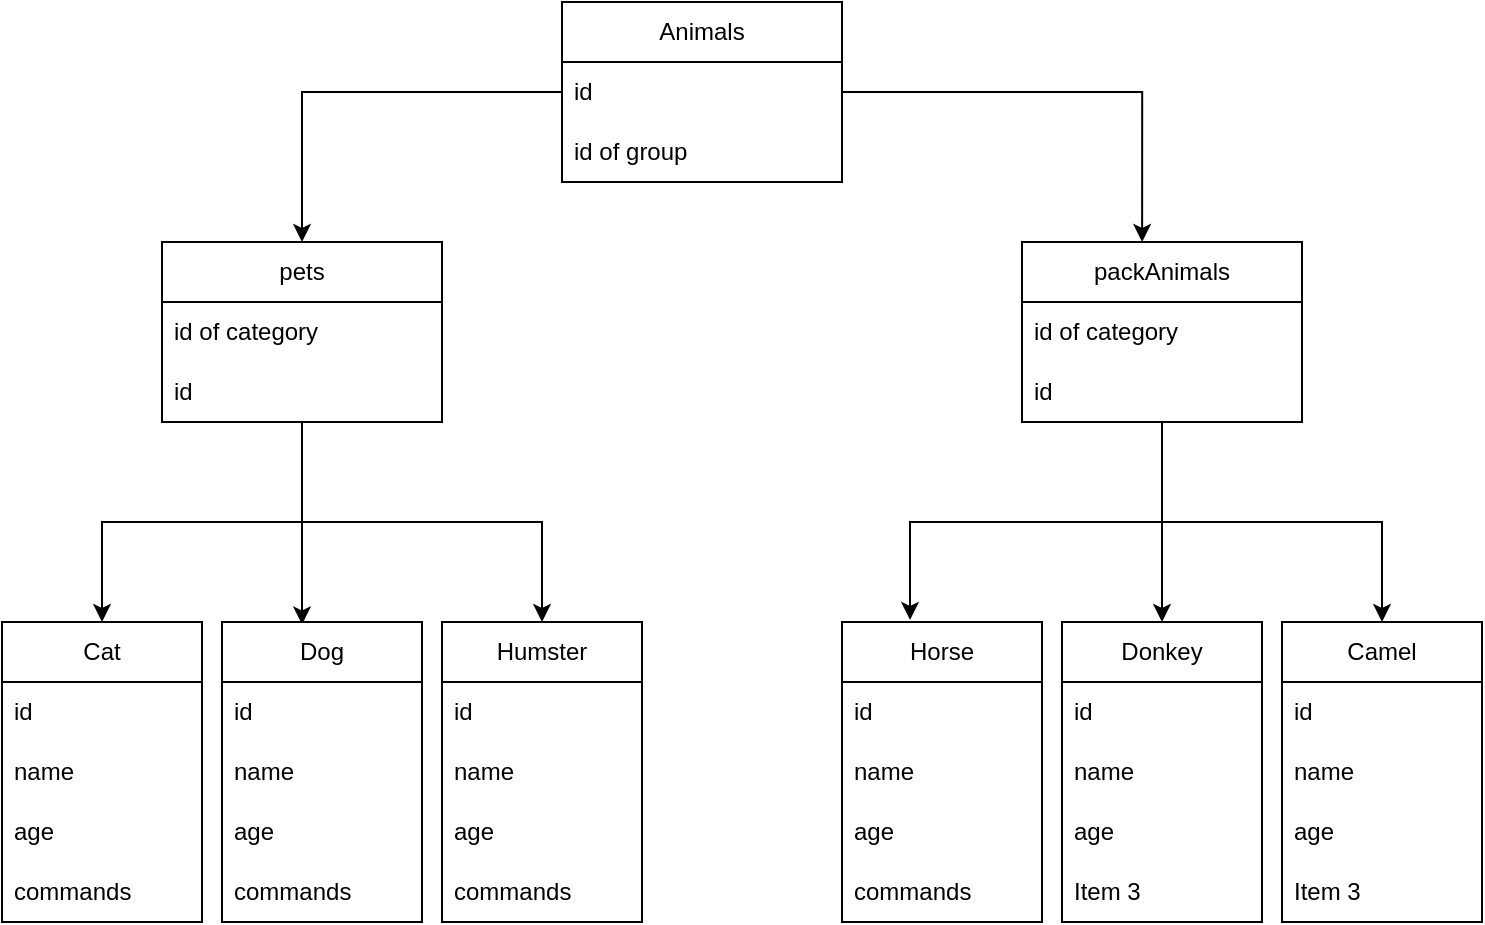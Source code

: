 <mxfile version="23.1.1" type="github">
  <diagram id="RW9AH-2ComDGnkUBiTBQ" name="Страница 1">
    <mxGraphModel dx="2074" dy="1142" grid="1" gridSize="10" guides="1" tooltips="1" connect="1" arrows="1" fold="1" page="1" pageScale="1" pageWidth="827" pageHeight="1169" math="0" shadow="0">
      <root>
        <mxCell id="0" />
        <mxCell id="1" parent="0" />
        <mxCell id="ZF28mPZwN4n5ADXXzivJ-21" value="" style="edgeStyle=orthogonalEdgeStyle;rounded=0;orthogonalLoop=1;jettySize=auto;html=1;entryX=0.5;entryY=0;entryDx=0;entryDy=0;" parent="1" source="ZF28mPZwN4n5ADXXzivJ-2" target="ZF28mPZwN4n5ADXXzivJ-10" edge="1">
          <mxGeometry relative="1" as="geometry">
            <mxPoint x="200" y="85" as="targetPoint" />
          </mxGeometry>
        </mxCell>
        <mxCell id="ZF28mPZwN4n5ADXXzivJ-28" value="" style="edgeStyle=orthogonalEdgeStyle;rounded=0;orthogonalLoop=1;jettySize=auto;html=1;entryX=0.429;entryY=0;entryDx=0;entryDy=0;entryPerimeter=0;" parent="1" source="ZF28mPZwN4n5ADXXzivJ-2" target="ZF28mPZwN4n5ADXXzivJ-6" edge="1">
          <mxGeometry relative="1" as="geometry">
            <mxPoint x="560" y="85" as="targetPoint" />
          </mxGeometry>
        </mxCell>
        <mxCell id="ZF28mPZwN4n5ADXXzivJ-2" value="Animals" style="swimlane;fontStyle=0;childLayout=stackLayout;horizontal=1;startSize=30;horizontalStack=0;resizeParent=1;resizeParentMax=0;resizeLast=0;collapsible=1;marginBottom=0;whiteSpace=wrap;html=1;" parent="1" vertex="1">
          <mxGeometry x="310" y="40" width="140" height="90" as="geometry" />
        </mxCell>
        <mxCell id="ZF28mPZwN4n5ADXXzivJ-5" value="id" style="text;strokeColor=none;fillColor=none;align=left;verticalAlign=middle;spacingLeft=4;spacingRight=4;overflow=hidden;points=[[0,0.5],[1,0.5]];portConstraint=eastwest;rotatable=0;whiteSpace=wrap;html=1;" parent="ZF28mPZwN4n5ADXXzivJ-2" vertex="1">
          <mxGeometry y="30" width="140" height="30" as="geometry" />
        </mxCell>
        <mxCell id="ZF28mPZwN4n5ADXXzivJ-56" value="id of group" style="text;strokeColor=none;fillColor=none;align=left;verticalAlign=middle;spacingLeft=4;spacingRight=4;overflow=hidden;points=[[0,0.5],[1,0.5]];portConstraint=eastwest;rotatable=0;whiteSpace=wrap;html=1;" parent="ZF28mPZwN4n5ADXXzivJ-2" vertex="1">
          <mxGeometry y="60" width="140" height="30" as="geometry" />
        </mxCell>
        <mxCell id="ZF28mPZwN4n5ADXXzivJ-76" value="" style="edgeStyle=orthogonalEdgeStyle;rounded=0;orthogonalLoop=1;jettySize=auto;html=1;entryX=0.5;entryY=0;entryDx=0;entryDy=0;" parent="1" source="ZF28mPZwN4n5ADXXzivJ-6" target="ZF28mPZwN4n5ADXXzivJ-49" edge="1">
          <mxGeometry relative="1" as="geometry">
            <mxPoint x="630" y="500" as="targetPoint" />
          </mxGeometry>
        </mxCell>
        <mxCell id="ZF28mPZwN4n5ADXXzivJ-78" value="" style="edgeStyle=orthogonalEdgeStyle;rounded=0;orthogonalLoop=1;jettySize=auto;html=1;entryX=0.34;entryY=-0.007;entryDx=0;entryDy=0;entryPerimeter=0;" parent="1" source="ZF28mPZwN4n5ADXXzivJ-6" target="ZF28mPZwN4n5ADXXzivJ-41" edge="1">
          <mxGeometry relative="1" as="geometry">
            <mxPoint x="630" y="500" as="targetPoint" />
          </mxGeometry>
        </mxCell>
        <mxCell id="ZF28mPZwN4n5ADXXzivJ-6" value="packAnimals" style="swimlane;fontStyle=0;childLayout=stackLayout;horizontal=1;startSize=30;horizontalStack=0;resizeParent=1;resizeParentMax=0;resizeLast=0;collapsible=1;marginBottom=0;whiteSpace=wrap;html=1;" parent="1" vertex="1">
          <mxGeometry x="540" y="160" width="140" height="90" as="geometry" />
        </mxCell>
        <mxCell id="ZF28mPZwN4n5ADXXzivJ-8" value="id of category" style="text;strokeColor=none;fillColor=none;align=left;verticalAlign=middle;spacingLeft=4;spacingRight=4;overflow=hidden;points=[[0,0.5],[1,0.5]];portConstraint=eastwest;rotatable=0;whiteSpace=wrap;html=1;" parent="ZF28mPZwN4n5ADXXzivJ-6" vertex="1">
          <mxGeometry y="30" width="140" height="30" as="geometry" />
        </mxCell>
        <mxCell id="ZF28mPZwN4n5ADXXzivJ-9" value="id" style="text;strokeColor=none;fillColor=none;align=left;verticalAlign=middle;spacingLeft=4;spacingRight=4;overflow=hidden;points=[[0,0.5],[1,0.5]];portConstraint=eastwest;rotatable=0;whiteSpace=wrap;html=1;" parent="ZF28mPZwN4n5ADXXzivJ-6" vertex="1">
          <mxGeometry y="60" width="140" height="30" as="geometry" />
        </mxCell>
        <mxCell id="ZF28mPZwN4n5ADXXzivJ-53" value="" style="edgeStyle=orthogonalEdgeStyle;rounded=0;orthogonalLoop=1;jettySize=auto;html=1;entryX=0.5;entryY=0;entryDx=0;entryDy=0;" parent="1" source="ZF28mPZwN4n5ADXXzivJ-10" target="ZF28mPZwN4n5ADXXzivJ-29" edge="1">
          <mxGeometry relative="1" as="geometry" />
        </mxCell>
        <mxCell id="ZF28mPZwN4n5ADXXzivJ-54" value="" style="edgeStyle=orthogonalEdgeStyle;rounded=0;orthogonalLoop=1;jettySize=auto;html=1;entryX=0.5;entryY=0;entryDx=0;entryDy=0;" parent="1" source="ZF28mPZwN4n5ADXXzivJ-10" target="ZF28mPZwN4n5ADXXzivJ-37" edge="1">
          <mxGeometry relative="1" as="geometry" />
        </mxCell>
        <mxCell id="ZF28mPZwN4n5ADXXzivJ-55" value="" style="edgeStyle=orthogonalEdgeStyle;rounded=0;orthogonalLoop=1;jettySize=auto;html=1;entryX=0.4;entryY=0.008;entryDx=0;entryDy=0;entryPerimeter=0;" parent="1" source="ZF28mPZwN4n5ADXXzivJ-10" target="ZF28mPZwN4n5ADXXzivJ-33" edge="1">
          <mxGeometry relative="1" as="geometry" />
        </mxCell>
        <mxCell id="ZF28mPZwN4n5ADXXzivJ-10" value="pets" style="swimlane;fontStyle=0;childLayout=stackLayout;horizontal=1;startSize=30;horizontalStack=0;resizeParent=1;resizeParentMax=0;resizeLast=0;collapsible=1;marginBottom=0;whiteSpace=wrap;html=1;" parent="1" vertex="1">
          <mxGeometry x="110" y="160" width="140" height="90" as="geometry" />
        </mxCell>
        <mxCell id="ZF28mPZwN4n5ADXXzivJ-12" value="id of category" style="text;strokeColor=none;fillColor=none;align=left;verticalAlign=middle;spacingLeft=4;spacingRight=4;overflow=hidden;points=[[0,0.5],[1,0.5]];portConstraint=eastwest;rotatable=0;whiteSpace=wrap;html=1;" parent="ZF28mPZwN4n5ADXXzivJ-10" vertex="1">
          <mxGeometry y="30" width="140" height="30" as="geometry" />
        </mxCell>
        <mxCell id="ZF28mPZwN4n5ADXXzivJ-13" value="id" style="text;strokeColor=none;fillColor=none;align=left;verticalAlign=middle;spacingLeft=4;spacingRight=4;overflow=hidden;points=[[0,0.5],[1,0.5]];portConstraint=eastwest;rotatable=0;whiteSpace=wrap;html=1;" parent="ZF28mPZwN4n5ADXXzivJ-10" vertex="1">
          <mxGeometry y="60" width="140" height="30" as="geometry" />
        </mxCell>
        <mxCell id="ZF28mPZwN4n5ADXXzivJ-29" value="Cat" style="swimlane;fontStyle=0;childLayout=stackLayout;horizontal=1;startSize=30;horizontalStack=0;resizeParent=1;resizeParentMax=0;resizeLast=0;collapsible=1;marginBottom=0;whiteSpace=wrap;html=1;" parent="1" vertex="1">
          <mxGeometry x="30" y="350" width="100" height="150" as="geometry" />
        </mxCell>
        <mxCell id="ZF28mPZwN4n5ADXXzivJ-30" value="id" style="text;strokeColor=none;fillColor=none;align=left;verticalAlign=middle;spacingLeft=4;spacingRight=4;overflow=hidden;points=[[0,0.5],[1,0.5]];portConstraint=eastwest;rotatable=0;whiteSpace=wrap;html=1;" parent="ZF28mPZwN4n5ADXXzivJ-29" vertex="1">
          <mxGeometry y="30" width="100" height="30" as="geometry" />
        </mxCell>
        <mxCell id="ZF28mPZwN4n5ADXXzivJ-31" value="name" style="text;strokeColor=none;fillColor=none;align=left;verticalAlign=middle;spacingLeft=4;spacingRight=4;overflow=hidden;points=[[0,0.5],[1,0.5]];portConstraint=eastwest;rotatable=0;whiteSpace=wrap;html=1;" parent="ZF28mPZwN4n5ADXXzivJ-29" vertex="1">
          <mxGeometry y="60" width="100" height="30" as="geometry" />
        </mxCell>
        <mxCell id="ZF28mPZwN4n5ADXXzivJ-59" value="age" style="text;strokeColor=none;fillColor=none;align=left;verticalAlign=middle;spacingLeft=4;spacingRight=4;overflow=hidden;points=[[0,0.5],[1,0.5]];portConstraint=eastwest;rotatable=0;whiteSpace=wrap;html=1;" parent="ZF28mPZwN4n5ADXXzivJ-29" vertex="1">
          <mxGeometry y="90" width="100" height="30" as="geometry" />
        </mxCell>
        <mxCell id="ZF28mPZwN4n5ADXXzivJ-32" value="commands" style="text;strokeColor=none;fillColor=none;align=left;verticalAlign=middle;spacingLeft=4;spacingRight=4;overflow=hidden;points=[[0,0.5],[1,0.5]];portConstraint=eastwest;rotatable=0;whiteSpace=wrap;html=1;" parent="ZF28mPZwN4n5ADXXzivJ-29" vertex="1">
          <mxGeometry y="120" width="100" height="30" as="geometry" />
        </mxCell>
        <mxCell id="ZF28mPZwN4n5ADXXzivJ-33" value="Dog" style="swimlane;fontStyle=0;childLayout=stackLayout;horizontal=1;startSize=30;horizontalStack=0;resizeParent=1;resizeParentMax=0;resizeLast=0;collapsible=1;marginBottom=0;whiteSpace=wrap;html=1;" parent="1" vertex="1">
          <mxGeometry x="140" y="350" width="100" height="150" as="geometry" />
        </mxCell>
        <mxCell id="ZF28mPZwN4n5ADXXzivJ-34" value="id&lt;span style=&quot;white-space: pre;&quot;&gt;&#x9;&lt;/span&gt;" style="text;strokeColor=none;fillColor=none;align=left;verticalAlign=middle;spacingLeft=4;spacingRight=4;overflow=hidden;points=[[0,0.5],[1,0.5]];portConstraint=eastwest;rotatable=0;whiteSpace=wrap;html=1;" parent="ZF28mPZwN4n5ADXXzivJ-33" vertex="1">
          <mxGeometry y="30" width="100" height="30" as="geometry" />
        </mxCell>
        <mxCell id="ZF28mPZwN4n5ADXXzivJ-35" value="name" style="text;strokeColor=none;fillColor=none;align=left;verticalAlign=middle;spacingLeft=4;spacingRight=4;overflow=hidden;points=[[0,0.5],[1,0.5]];portConstraint=eastwest;rotatable=0;whiteSpace=wrap;html=1;" parent="ZF28mPZwN4n5ADXXzivJ-33" vertex="1">
          <mxGeometry y="60" width="100" height="30" as="geometry" />
        </mxCell>
        <mxCell id="ZF28mPZwN4n5ADXXzivJ-36" value="age" style="text;strokeColor=none;fillColor=none;align=left;verticalAlign=middle;spacingLeft=4;spacingRight=4;overflow=hidden;points=[[0,0.5],[1,0.5]];portConstraint=eastwest;rotatable=0;whiteSpace=wrap;html=1;" parent="ZF28mPZwN4n5ADXXzivJ-33" vertex="1">
          <mxGeometry y="90" width="100" height="30" as="geometry" />
        </mxCell>
        <mxCell id="ZF28mPZwN4n5ADXXzivJ-64" value="commands" style="text;strokeColor=none;fillColor=none;align=left;verticalAlign=middle;spacingLeft=4;spacingRight=4;overflow=hidden;points=[[0,0.5],[1,0.5]];portConstraint=eastwest;rotatable=0;whiteSpace=wrap;html=1;" parent="ZF28mPZwN4n5ADXXzivJ-33" vertex="1">
          <mxGeometry y="120" width="100" height="30" as="geometry" />
        </mxCell>
        <mxCell id="ZF28mPZwN4n5ADXXzivJ-37" value="Humster" style="swimlane;fontStyle=0;childLayout=stackLayout;horizontal=1;startSize=30;horizontalStack=0;resizeParent=1;resizeParentMax=0;resizeLast=0;collapsible=1;marginBottom=0;whiteSpace=wrap;html=1;" parent="1" vertex="1">
          <mxGeometry x="250" y="350" width="100" height="150" as="geometry" />
        </mxCell>
        <mxCell id="ZF28mPZwN4n5ADXXzivJ-38" value="id" style="text;strokeColor=none;fillColor=none;align=left;verticalAlign=middle;spacingLeft=4;spacingRight=4;overflow=hidden;points=[[0,0.5],[1,0.5]];portConstraint=eastwest;rotatable=0;whiteSpace=wrap;html=1;" parent="ZF28mPZwN4n5ADXXzivJ-37" vertex="1">
          <mxGeometry y="30" width="100" height="30" as="geometry" />
        </mxCell>
        <mxCell id="ZF28mPZwN4n5ADXXzivJ-39" value="name" style="text;strokeColor=none;fillColor=none;align=left;verticalAlign=middle;spacingLeft=4;spacingRight=4;overflow=hidden;points=[[0,0.5],[1,0.5]];portConstraint=eastwest;rotatable=0;whiteSpace=wrap;html=1;" parent="ZF28mPZwN4n5ADXXzivJ-37" vertex="1">
          <mxGeometry y="60" width="100" height="30" as="geometry" />
        </mxCell>
        <mxCell id="ZF28mPZwN4n5ADXXzivJ-61" value="age" style="text;strokeColor=none;fillColor=none;align=left;verticalAlign=middle;spacingLeft=4;spacingRight=4;overflow=hidden;points=[[0,0.5],[1,0.5]];portConstraint=eastwest;rotatable=0;whiteSpace=wrap;html=1;" parent="ZF28mPZwN4n5ADXXzivJ-37" vertex="1">
          <mxGeometry y="90" width="100" height="30" as="geometry" />
        </mxCell>
        <mxCell id="ZF28mPZwN4n5ADXXzivJ-40" value="commands" style="text;strokeColor=none;fillColor=none;align=left;verticalAlign=middle;spacingLeft=4;spacingRight=4;overflow=hidden;points=[[0,0.5],[1,0.5]];portConstraint=eastwest;rotatable=0;whiteSpace=wrap;html=1;" parent="ZF28mPZwN4n5ADXXzivJ-37" vertex="1">
          <mxGeometry y="120" width="100" height="30" as="geometry" />
        </mxCell>
        <mxCell id="ZF28mPZwN4n5ADXXzivJ-41" value="Horse" style="swimlane;fontStyle=0;childLayout=stackLayout;horizontal=1;startSize=30;horizontalStack=0;resizeParent=1;resizeParentMax=0;resizeLast=0;collapsible=1;marginBottom=0;whiteSpace=wrap;html=1;" parent="1" vertex="1">
          <mxGeometry x="450" y="350" width="100" height="150" as="geometry" />
        </mxCell>
        <mxCell id="ZF28mPZwN4n5ADXXzivJ-42" value="id" style="text;strokeColor=none;fillColor=none;align=left;verticalAlign=middle;spacingLeft=4;spacingRight=4;overflow=hidden;points=[[0,0.5],[1,0.5]];portConstraint=eastwest;rotatable=0;whiteSpace=wrap;html=1;" parent="ZF28mPZwN4n5ADXXzivJ-41" vertex="1">
          <mxGeometry y="30" width="100" height="30" as="geometry" />
        </mxCell>
        <mxCell id="ZF28mPZwN4n5ADXXzivJ-43" value="name" style="text;strokeColor=none;fillColor=none;align=left;verticalAlign=middle;spacingLeft=4;spacingRight=4;overflow=hidden;points=[[0,0.5],[1,0.5]];portConstraint=eastwest;rotatable=0;whiteSpace=wrap;html=1;" parent="ZF28mPZwN4n5ADXXzivJ-41" vertex="1">
          <mxGeometry y="60" width="100" height="30" as="geometry" />
        </mxCell>
        <mxCell id="ZF28mPZwN4n5ADXXzivJ-72" value="age" style="text;strokeColor=none;fillColor=none;align=left;verticalAlign=middle;spacingLeft=4;spacingRight=4;overflow=hidden;points=[[0,0.5],[1,0.5]];portConstraint=eastwest;rotatable=0;whiteSpace=wrap;html=1;" parent="ZF28mPZwN4n5ADXXzivJ-41" vertex="1">
          <mxGeometry y="90" width="100" height="30" as="geometry" />
        </mxCell>
        <mxCell id="ZF28mPZwN4n5ADXXzivJ-44" value="commands" style="text;strokeColor=none;fillColor=none;align=left;verticalAlign=middle;spacingLeft=4;spacingRight=4;overflow=hidden;points=[[0,0.5],[1,0.5]];portConstraint=eastwest;rotatable=0;whiteSpace=wrap;html=1;" parent="ZF28mPZwN4n5ADXXzivJ-41" vertex="1">
          <mxGeometry y="120" width="100" height="30" as="geometry" />
        </mxCell>
        <mxCell id="ZF28mPZwN4n5ADXXzivJ-45" value="Donkey" style="swimlane;fontStyle=0;childLayout=stackLayout;horizontal=1;startSize=30;horizontalStack=0;resizeParent=1;resizeParentMax=0;resizeLast=0;collapsible=1;marginBottom=0;whiteSpace=wrap;html=1;" parent="1" vertex="1">
          <mxGeometry x="560" y="350" width="100" height="150" as="geometry" />
        </mxCell>
        <mxCell id="ZF28mPZwN4n5ADXXzivJ-46" value="id" style="text;strokeColor=none;fillColor=none;align=left;verticalAlign=middle;spacingLeft=4;spacingRight=4;overflow=hidden;points=[[0,0.5],[1,0.5]];portConstraint=eastwest;rotatable=0;whiteSpace=wrap;html=1;" parent="ZF28mPZwN4n5ADXXzivJ-45" vertex="1">
          <mxGeometry y="30" width="100" height="30" as="geometry" />
        </mxCell>
        <mxCell id="ZF28mPZwN4n5ADXXzivJ-47" value="name" style="text;strokeColor=none;fillColor=none;align=left;verticalAlign=middle;spacingLeft=4;spacingRight=4;overflow=hidden;points=[[0,0.5],[1,0.5]];portConstraint=eastwest;rotatable=0;whiteSpace=wrap;html=1;" parent="ZF28mPZwN4n5ADXXzivJ-45" vertex="1">
          <mxGeometry y="60" width="100" height="30" as="geometry" />
        </mxCell>
        <mxCell id="ZF28mPZwN4n5ADXXzivJ-71" value="age" style="text;strokeColor=none;fillColor=none;align=left;verticalAlign=middle;spacingLeft=4;spacingRight=4;overflow=hidden;points=[[0,0.5],[1,0.5]];portConstraint=eastwest;rotatable=0;whiteSpace=wrap;html=1;" parent="ZF28mPZwN4n5ADXXzivJ-45" vertex="1">
          <mxGeometry y="90" width="100" height="30" as="geometry" />
        </mxCell>
        <mxCell id="ZF28mPZwN4n5ADXXzivJ-48" value="Item 3" style="text;strokeColor=none;fillColor=none;align=left;verticalAlign=middle;spacingLeft=4;spacingRight=4;overflow=hidden;points=[[0,0.5],[1,0.5]];portConstraint=eastwest;rotatable=0;whiteSpace=wrap;html=1;" parent="ZF28mPZwN4n5ADXXzivJ-45" vertex="1">
          <mxGeometry y="120" width="100" height="30" as="geometry" />
        </mxCell>
        <mxCell id="ZF28mPZwN4n5ADXXzivJ-49" value="Camel" style="swimlane;fontStyle=0;childLayout=stackLayout;horizontal=1;startSize=30;horizontalStack=0;resizeParent=1;resizeParentMax=0;resizeLast=0;collapsible=1;marginBottom=0;whiteSpace=wrap;html=1;" parent="1" vertex="1">
          <mxGeometry x="670" y="350" width="100" height="150" as="geometry" />
        </mxCell>
        <mxCell id="ZF28mPZwN4n5ADXXzivJ-50" value="id" style="text;strokeColor=none;fillColor=none;align=left;verticalAlign=middle;spacingLeft=4;spacingRight=4;overflow=hidden;points=[[0,0.5],[1,0.5]];portConstraint=eastwest;rotatable=0;whiteSpace=wrap;html=1;" parent="ZF28mPZwN4n5ADXXzivJ-49" vertex="1">
          <mxGeometry y="30" width="100" height="30" as="geometry" />
        </mxCell>
        <mxCell id="ZF28mPZwN4n5ADXXzivJ-51" value="name" style="text;strokeColor=none;fillColor=none;align=left;verticalAlign=middle;spacingLeft=4;spacingRight=4;overflow=hidden;points=[[0,0.5],[1,0.5]];portConstraint=eastwest;rotatable=0;whiteSpace=wrap;html=1;" parent="ZF28mPZwN4n5ADXXzivJ-49" vertex="1">
          <mxGeometry y="60" width="100" height="30" as="geometry" />
        </mxCell>
        <mxCell id="ZF28mPZwN4n5ADXXzivJ-52" value="age" style="text;strokeColor=none;fillColor=none;align=left;verticalAlign=middle;spacingLeft=4;spacingRight=4;overflow=hidden;points=[[0,0.5],[1,0.5]];portConstraint=eastwest;rotatable=0;whiteSpace=wrap;html=1;" parent="ZF28mPZwN4n5ADXXzivJ-49" vertex="1">
          <mxGeometry y="90" width="100" height="30" as="geometry" />
        </mxCell>
        <mxCell id="ZF28mPZwN4n5ADXXzivJ-73" value="Item 3" style="text;strokeColor=none;fillColor=none;align=left;verticalAlign=middle;spacingLeft=4;spacingRight=4;overflow=hidden;points=[[0,0.5],[1,0.5]];portConstraint=eastwest;rotatable=0;whiteSpace=wrap;html=1;" parent="ZF28mPZwN4n5ADXXzivJ-49" vertex="1">
          <mxGeometry y="120" width="100" height="30" as="geometry" />
        </mxCell>
        <mxCell id="ZF28mPZwN4n5ADXXzivJ-80" value="" style="endArrow=classic;html=1;rounded=0;exitX=0.5;exitY=1;exitDx=0;exitDy=0;entryX=0.5;entryY=0;entryDx=0;entryDy=0;" parent="1" source="ZF28mPZwN4n5ADXXzivJ-6" target="ZF28mPZwN4n5ADXXzivJ-45" edge="1">
          <mxGeometry width="50" height="50" relative="1" as="geometry">
            <mxPoint x="390" y="510" as="sourcePoint" />
            <mxPoint x="440" y="460" as="targetPoint" />
            <Array as="points">
              <mxPoint x="610" y="300" />
            </Array>
          </mxGeometry>
        </mxCell>
      </root>
    </mxGraphModel>
  </diagram>
</mxfile>
